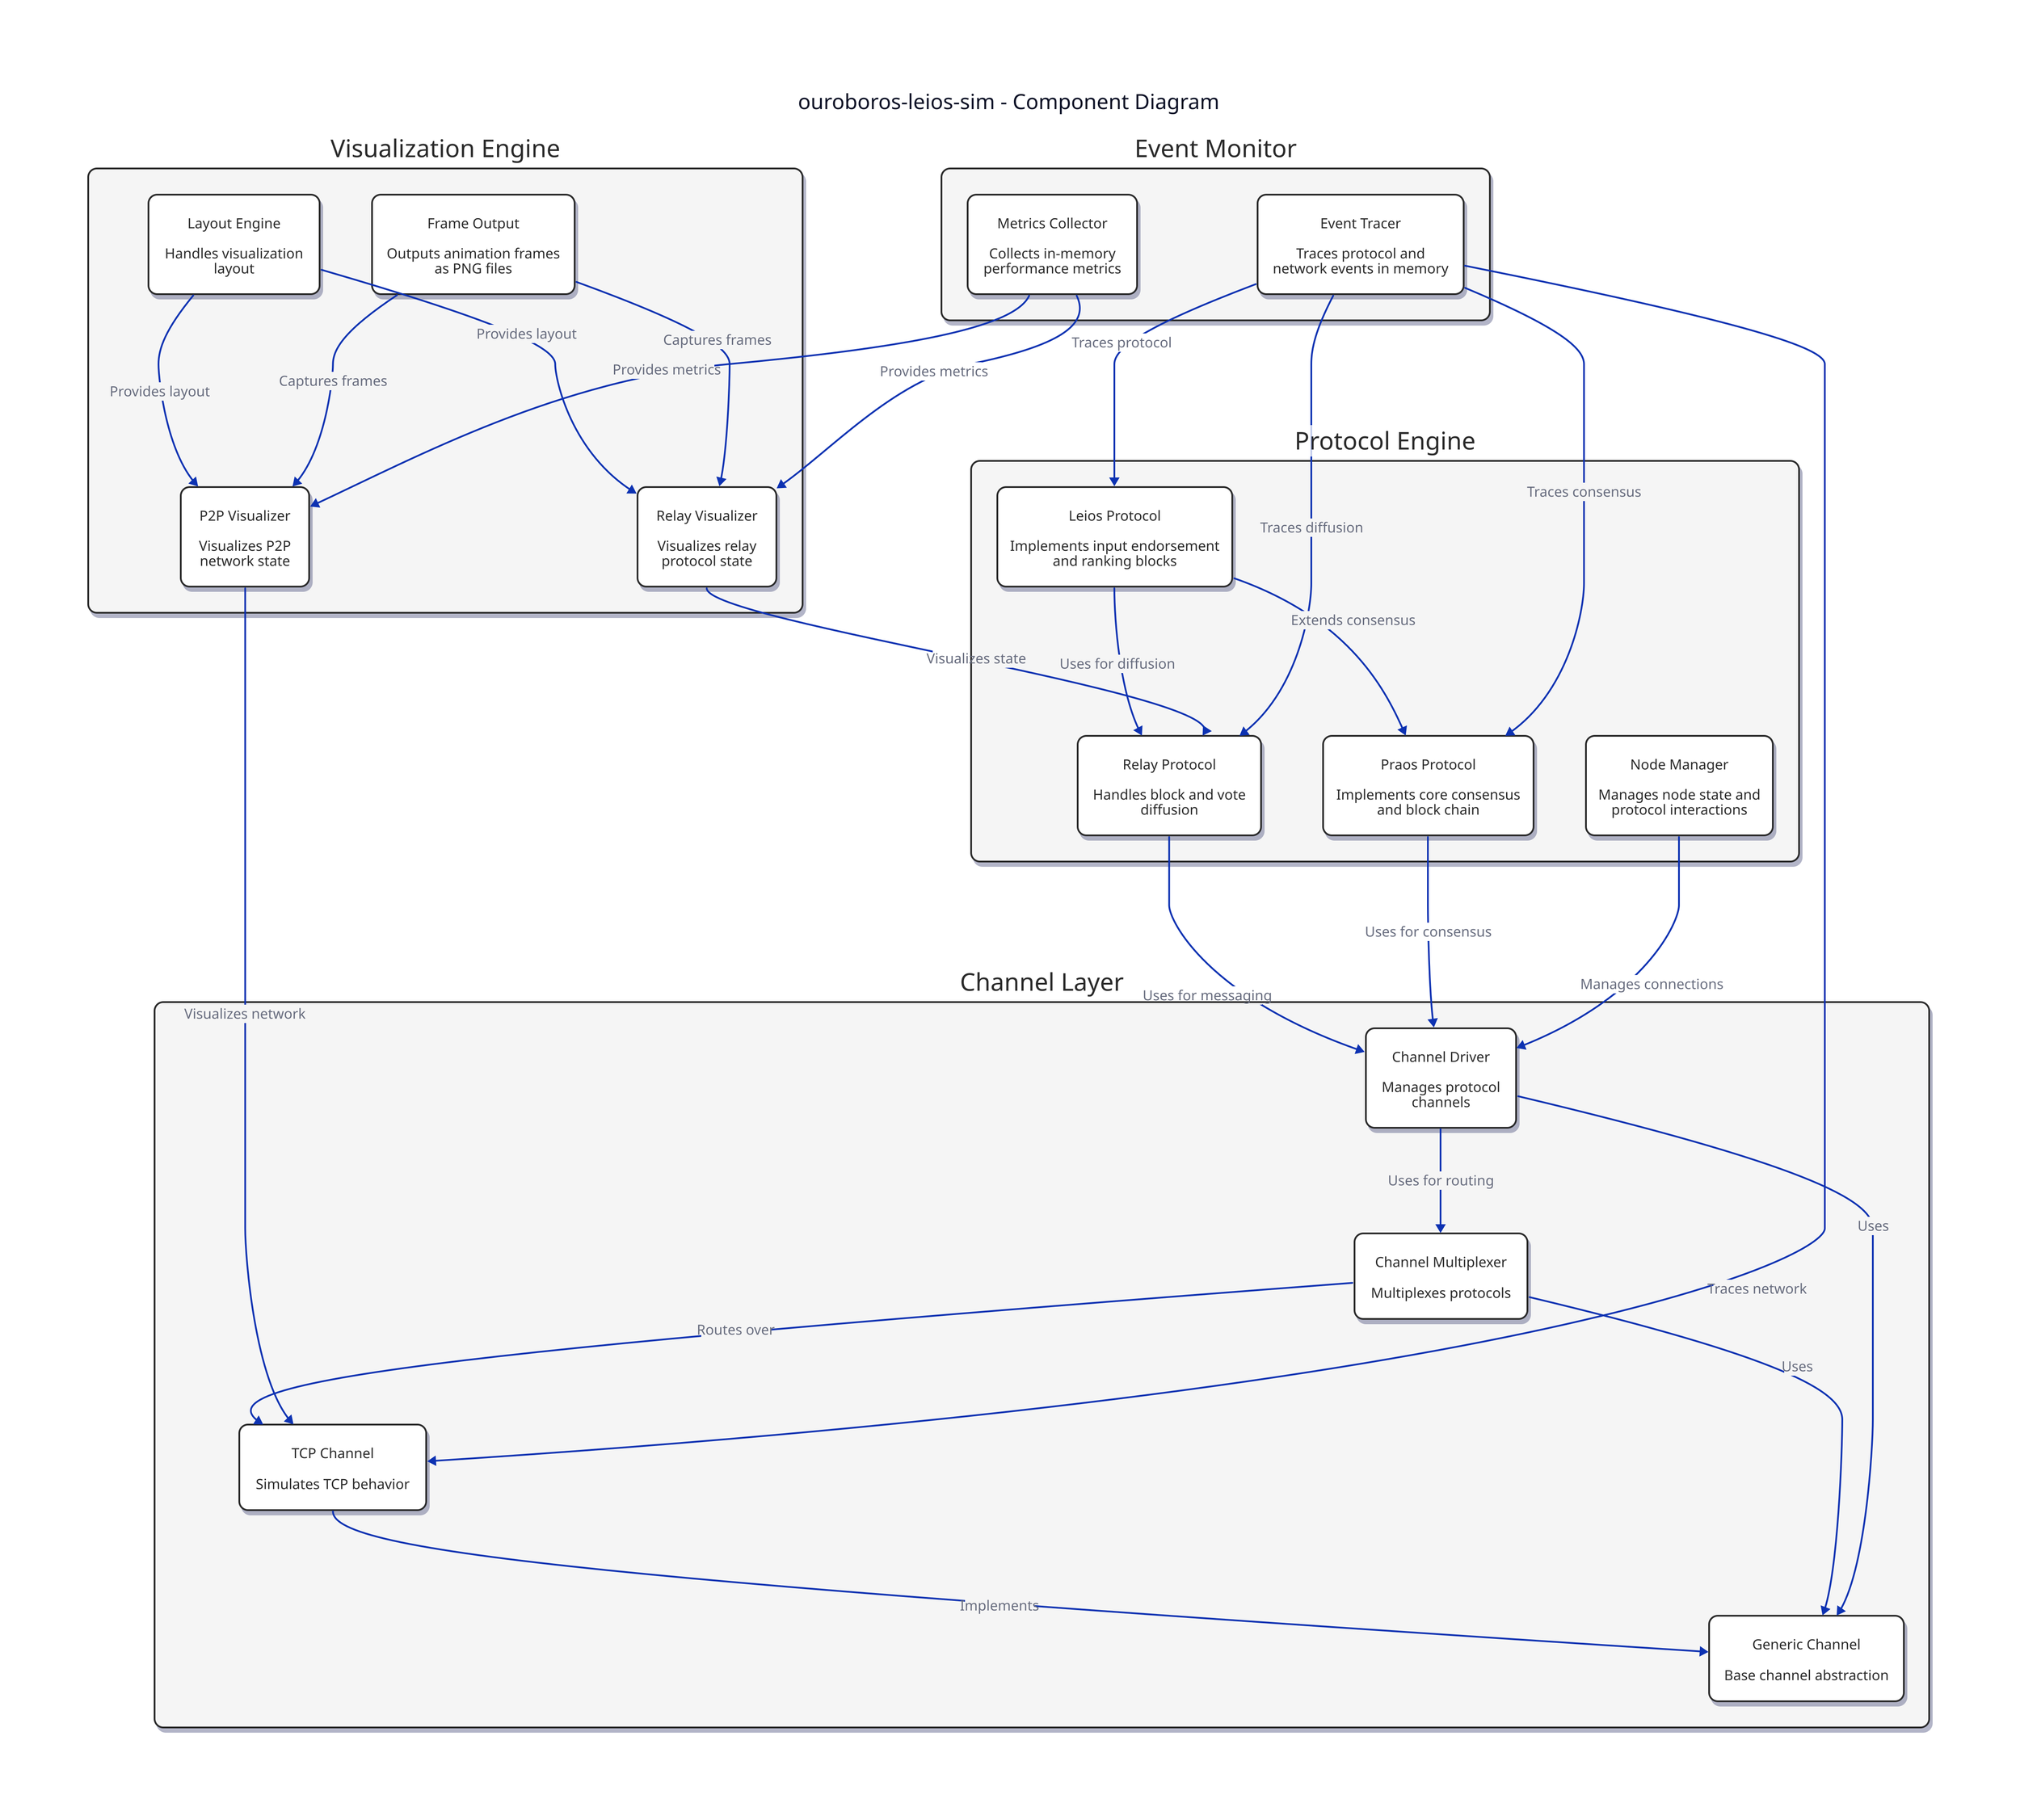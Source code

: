 title: {
  label: "ouroboros-leios-sim - Component Diagram"
  near: top-center
  shape: text
  style.font-size: 24
  style.bold: true
}

# Styles
classes: {
  component: {
    style: {
      stroke: "#2a2a2a"
      fill: "#ffffff"
      font-color: "#2a2a2a"
      border-radius: 10
      shadow: true
    }
  }
  container: {
    style: {
      stroke: "#2a2a2a"
      fill: "#f5f5f5"
      font-color: "#2a2a2a"
      border-radius: 10
      shadow: true
    }
  }
  subcomponent: {
    style: {
      stroke: "#666666"
      fill: "#ffffff"
      font-color: "#2a2a2a"
      border-radius: 5
      shadow: false
    }
  }
}

# Protocol Engine Container
protocol-engine: {
  class: container
  label: "Protocol Engine"

  praos: {
    class: component
    label: "Praos Protocol\n\nImplements core consensus\nand block chain"
  }

  leios: {
    class: component
    label: "Leios Protocol\n\nImplements input endorsement\nand ranking blocks"
  }

  relay: {
    class: component
    label: "Relay Protocol\n\nHandles block and vote\ndiffusion"
  }

  node-manager: {
    class: component
    label: "Node Manager\n\nManages node state and\nprotocol interactions"
  }
}

# Channel Layer Container 
channel-layer: {
  class: container
  label: "Channel Layer"

  chan: {
    class: component
    label: "Generic Channel\n\nBase channel abstraction"
  }

  tcp: {
    class: component
    label: "TCP Channel\n\nSimulates TCP behavior"
  }

  mux: {
    class: component
    label: "Channel Multiplexer\n\nMultiplexes protocols"
  }

  driver: {
    class: component
    label: "Channel Driver\n\nManages protocol\nchannels"
  }
}

# Visualization Engine Container
viz-engine: {
  class: container
  label: "Visualization Engine"

  layout: {
    class: component
    label: "Layout Engine\n\nHandles visualization\nlayout"
  }

  relay-viz: {
    class: component
    label: "Relay Visualizer\n\nVisualizes relay\nprotocol state"
  }

  p2p-viz: {
    class: component
    label: "P2P Visualizer\n\nVisualizes P2P\nnetwork state"
  }

  frame-output: {
    class: component
    label: "Frame Output\n\nOutputs animation frames\nas PNG files"
  }
}

# Event Monitor Container
monitor: {
  class: container
  label: "Event Monitor"

  metrics: {
    class: component
    label: "Metrics Collector\n\nCollects in-memory\nperformance metrics"
  }

  tracer: {
    class: component
    label: "Event Tracer\n\nTraces protocol and\nnetwork events in memory"
  }
}

# Core Layer Relationships
channel-layer.tcp -> channel-layer.chan: "Implements"
channel-layer.mux -> channel-layer.chan: "Uses"
channel-layer.driver -> channel-layer.chan: "Uses"
channel-layer.mux -> channel-layer.tcp: "Routes over"
channel-layer.driver -> channel-layer.mux: "Uses for routing"

# Protocol Layer Relationships
protocol-engine.relay -> channel-layer.driver: "Uses for messaging"
protocol-engine.praos -> channel-layer.driver: "Uses for consensus"
protocol-engine.leios -> protocol-engine.praos: "Extends consensus"
protocol-engine.leios -> protocol-engine.relay: "Uses for diffusion"
protocol-engine.node-manager -> channel-layer.driver: "Manages connections"

# Visualization Layer Relationships
viz-engine.relay-viz -> protocol-engine.relay: "Visualizes state"
viz-engine.p2p-viz -> channel-layer.tcp: "Visualizes network"
viz-engine.layout -> viz-engine.relay-viz: "Provides layout"
viz-engine.layout -> viz-engine.p2p-viz: "Provides layout"
viz-engine.frame-output -> viz-engine.relay-viz: "Captures frames"
viz-engine.frame-output -> viz-engine.p2p-viz: "Captures frames"

# Monitoring Relationships
monitor.metrics -> viz-engine.relay-viz: "Provides metrics"
monitor.metrics -> viz-engine.p2p-viz: "Provides metrics"
monitor.tracer -> channel-layer.tcp: "Traces network"
monitor.tracer -> protocol-engine.praos: "Traces consensus"
monitor.tracer -> protocol-engine.leios: "Traces protocol"
monitor.tracer -> protocol-engine.relay: "Traces diffusion"
